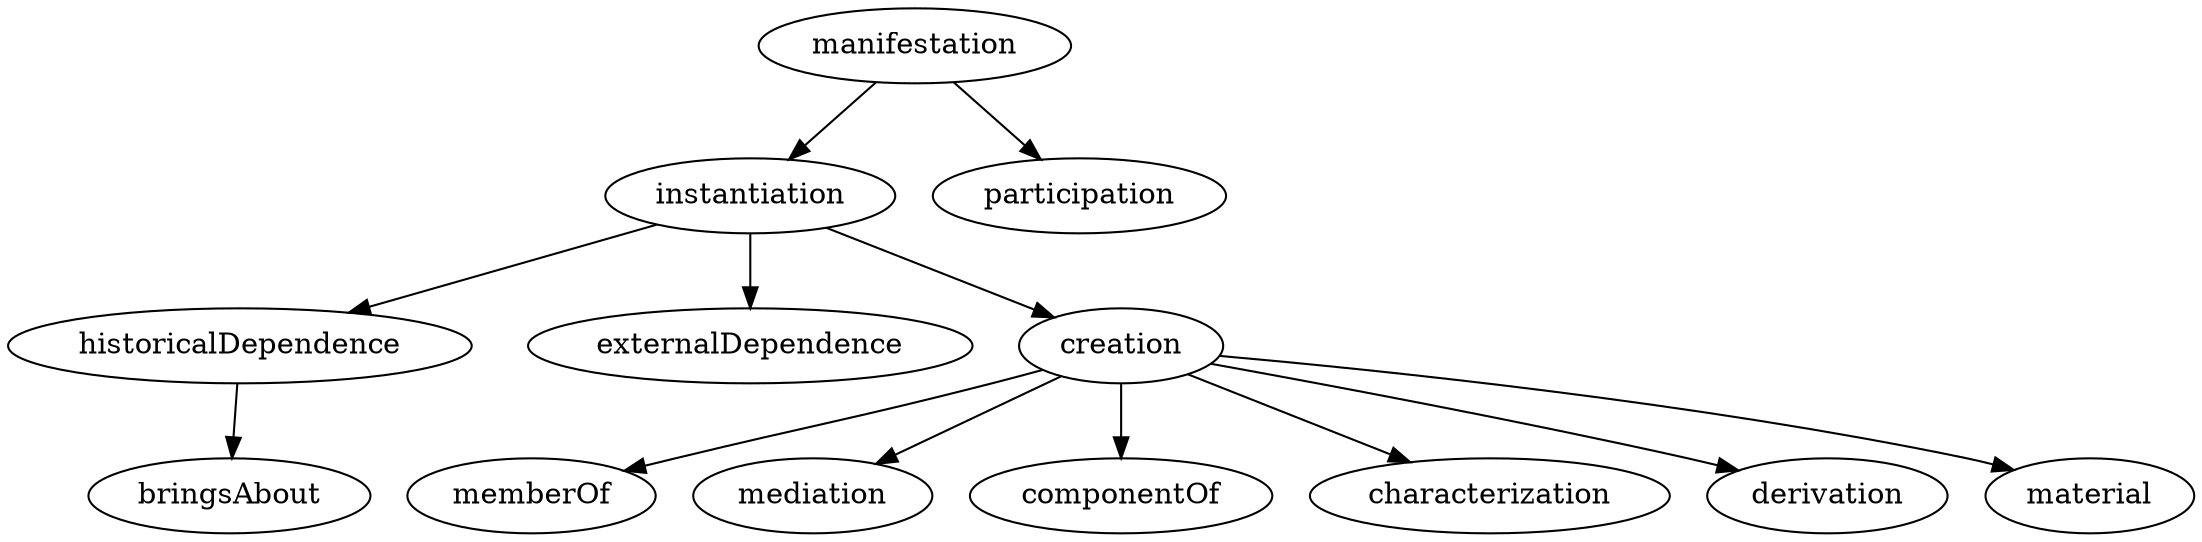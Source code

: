 strict digraph  {
manifestation;
instantiation;
participation;
historicalDependence;
externalDependence;
creation;
bringsAbout;
memberOf;
mediation;
componentOf;
characterization;
derivation;
material;
manifestation -> instantiation;
manifestation -> participation;
instantiation -> historicalDependence;
instantiation -> externalDependence;
instantiation -> creation;
historicalDependence -> bringsAbout;
creation -> memberOf;
creation -> mediation;
creation -> componentOf;
creation -> characterization;
creation -> derivation;
creation -> material;
}
